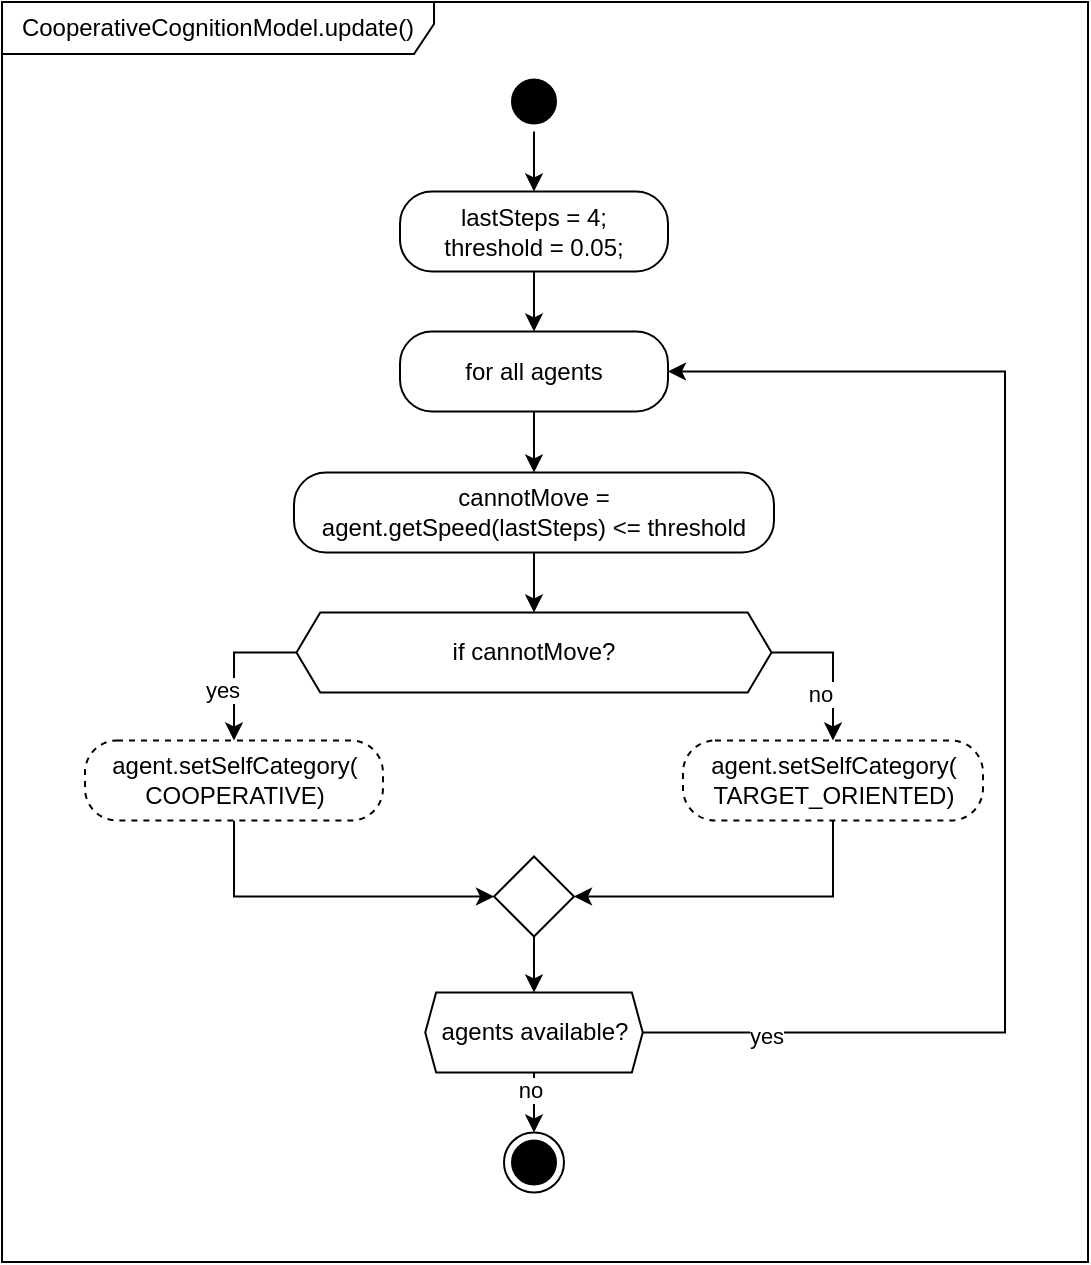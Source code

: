 <mxfile version="13.0.3" type="device"><diagram name="Page-1" id="e7e014a7-5840-1c2e-5031-d8a46d1fe8dd"><mxGraphModel dx="1422" dy="815" grid="1" gridSize="10" guides="1" tooltips="1" connect="1" arrows="1" fold="1" page="1" pageScale="1" pageWidth="827" pageHeight="1169" background="#ffffff" math="0" shadow="0"><root><mxCell id="0"/><mxCell id="1" parent="0"/><mxCell id="-0Q1wIl2kN_jkj8z9Sek-1" value="CooperativeCognitionModel.update()" style="shape=umlFrame;whiteSpace=wrap;html=1;strokeColor=#000000;width=216;height=26;shadow=0;" parent="1" vertex="1"><mxGeometry x="142.0" y="40.0" width="543" height="630" as="geometry"/></mxCell><mxCell id="CMFR2nEUpN-rePeOFqTa-21" value="" style="group" parent="1" vertex="1" connectable="0"><mxGeometry x="183.5" y="74.75" width="460.0" height="560.5" as="geometry"/></mxCell><mxCell id="-0Q1wIl2kN_jkj8z9Sek-2" value="" style="ellipse;html=1;shape=startState;fillColor=#000000;strokeColor=#000000;labelBorderColor=none;shadow=0;flipV=1;" parent="CMFR2nEUpN-rePeOFqTa-21" vertex="1"><mxGeometry x="209.5" width="30" height="30" as="geometry"/></mxCell><mxCell id="-0Q1wIl2kN_jkj8z9Sek-4" value="&lt;div&gt;for all agents&lt;/div&gt;" style="rounded=1;whiteSpace=wrap;html=1;arcSize=40;labelBorderColor=none;shadow=0;flipV=1;" parent="CMFR2nEUpN-rePeOFqTa-21" vertex="1"><mxGeometry x="157.5" y="130" width="134" height="40" as="geometry"/></mxCell><mxCell id="CMFR2nEUpN-rePeOFqTa-19" style="edgeStyle=orthogonalEdgeStyle;rounded=0;orthogonalLoop=1;jettySize=auto;html=1;" parent="CMFR2nEUpN-rePeOFqTa-21" source="CMFR2nEUpN-rePeOFqTa-17" target="-0Q1wIl2kN_jkj8z9Sek-4" edge="1"><mxGeometry relative="1" as="geometry"/></mxCell><mxCell id="CMFR2nEUpN-rePeOFqTa-17" value="&lt;div&gt;lastSteps = 4;&lt;/div&gt;&lt;div&gt;threshold = 0.05;&lt;/div&gt;" style="rounded=1;whiteSpace=wrap;html=1;arcSize=40;labelBorderColor=none;shadow=0;flipV=1;" parent="CMFR2nEUpN-rePeOFqTa-21" vertex="1"><mxGeometry x="157.5" y="60" width="134" height="40" as="geometry"/></mxCell><mxCell id="CMFR2nEUpN-rePeOFqTa-20" style="edgeStyle=orthogonalEdgeStyle;rounded=0;orthogonalLoop=1;jettySize=auto;html=1;entryX=0.5;entryY=0;entryDx=0;entryDy=0;" parent="CMFR2nEUpN-rePeOFqTa-21" source="-0Q1wIl2kN_jkj8z9Sek-2" target="CMFR2nEUpN-rePeOFqTa-17" edge="1"><mxGeometry relative="1" as="geometry"/></mxCell><mxCell id="CMFR2nEUpN-rePeOFqTa-1" value="&lt;div&gt;&lt;div&gt;cannotMove =&lt;/div&gt;&lt;div&gt;agent.getSpeed(lastSteps) &amp;lt;= threshold&lt;br&gt;&lt;/div&gt;&lt;/div&gt;" style="rounded=1;whiteSpace=wrap;html=1;arcSize=40;labelBorderColor=none;shadow=0;flipV=1;" parent="CMFR2nEUpN-rePeOFqTa-21" vertex="1"><mxGeometry x="104.5" y="200.5" width="240" height="40" as="geometry"/></mxCell><mxCell id="CMFR2nEUpN-rePeOFqTa-5" style="edgeStyle=orthogonalEdgeStyle;rounded=0;orthogonalLoop=1;jettySize=auto;html=1;entryX=0.5;entryY=0;entryDx=0;entryDy=0;" parent="CMFR2nEUpN-rePeOFqTa-21" source="-0Q1wIl2kN_jkj8z9Sek-4" target="CMFR2nEUpN-rePeOFqTa-1" edge="1"><mxGeometry relative="1" as="geometry"/></mxCell><mxCell id="-0Q1wIl2kN_jkj8z9Sek-6" value="" style="ellipse;html=1;shape=endState;fillColor=#000000;strokeColor=#000000;labelBorderColor=none;shadow=0;flipV=1;" parent="CMFR2nEUpN-rePeOFqTa-21" vertex="1"><mxGeometry x="209.5" y="530.5" width="30" height="30" as="geometry"/></mxCell><mxCell id="-0Q1wIl2kN_jkj8z9Sek-9" value="" style="rhombus;whiteSpace=wrap;html=1;shadow=0;flipV=1;" parent="CMFR2nEUpN-rePeOFqTa-21" vertex="1"><mxGeometry x="204.5" y="392.5" width="40" height="40" as="geometry"/></mxCell><mxCell id="-0Q1wIl2kN_jkj8z9Sek-12" style="edgeStyle=orthogonalEdgeStyle;rounded=0;orthogonalLoop=1;jettySize=auto;html=1;entryX=0;entryY=0.5;entryDx=0;entryDy=0;labelBorderColor=none;shadow=0;exitX=0.5;exitY=1;exitDx=0;exitDy=0;" parent="CMFR2nEUpN-rePeOFqTa-21" source="-0Q1wIl2kN_jkj8z9Sek-16" target="-0Q1wIl2kN_jkj8z9Sek-9" edge="1"><mxGeometry relative="1" as="geometry"><mxPoint x="334.0" y="473.5" as="targetPoint"/></mxGeometry></mxCell><mxCell id="-0Q1wIl2kN_jkj8z9Sek-15" style="edgeStyle=orthogonalEdgeStyle;rounded=0;orthogonalLoop=1;jettySize=auto;html=1;entryX=1;entryY=0.5;entryDx=0;entryDy=0;labelBorderColor=none;exitX=0.5;exitY=1;exitDx=0;exitDy=0;shadow=0;" parent="CMFR2nEUpN-rePeOFqTa-21" source="-0Q1wIl2kN_jkj8z9Sek-17" target="-0Q1wIl2kN_jkj8z9Sek-9" edge="1"><mxGeometry relative="1" as="geometry"><mxPoint x="414.0" y="473.5" as="targetPoint"/></mxGeometry></mxCell><mxCell id="-0Q1wIl2kN_jkj8z9Sek-35" value="if cannotMove?" style="shape=hexagon;html=1;whiteSpace=wrap;perimeter=hexagonPerimeter;rounded=0;shadow=0;size=0.05;flipV=1;" parent="CMFR2nEUpN-rePeOFqTa-21" vertex="1"><mxGeometry x="105.75" y="270.5" width="237.5" height="40" as="geometry"/></mxCell><mxCell id="CMFR2nEUpN-rePeOFqTa-6" style="edgeStyle=orthogonalEdgeStyle;rounded=0;orthogonalLoop=1;jettySize=auto;html=1;entryX=0.5;entryY=0;entryDx=0;entryDy=0;" parent="CMFR2nEUpN-rePeOFqTa-21" source="CMFR2nEUpN-rePeOFqTa-1" target="-0Q1wIl2kN_jkj8z9Sek-35" edge="1"><mxGeometry relative="1" as="geometry"/></mxCell><mxCell id="f7OoUNPzTyh7YRf3PRQZ-1" style="edgeStyle=orthogonalEdgeStyle;rounded=0;orthogonalLoop=1;jettySize=auto;html=1;entryX=0.5;entryY=0;entryDx=0;entryDy=0;" parent="CMFR2nEUpN-rePeOFqTa-21" source="-0Q1wIl2kN_jkj8z9Sek-46" target="-0Q1wIl2kN_jkj8z9Sek-6" edge="1"><mxGeometry relative="1" as="geometry"/></mxCell><mxCell id="f7OoUNPzTyh7YRf3PRQZ-2" value="no" style="edgeLabel;html=1;align=center;verticalAlign=middle;resizable=0;points=[];" parent="f7OoUNPzTyh7YRf3PRQZ-1" vertex="1" connectable="0"><mxGeometry x="0.334" y="6" relative="1" as="geometry"><mxPoint x="-8" y="-5" as="offset"/></mxGeometry></mxCell><mxCell id="Kn_uiQ_UxNr9Ti93I3wv-7" style="edgeStyle=orthogonalEdgeStyle;rounded=0;orthogonalLoop=1;jettySize=auto;html=1;entryX=1;entryY=0.5;entryDx=0;entryDy=0;" parent="CMFR2nEUpN-rePeOFqTa-21" source="-0Q1wIl2kN_jkj8z9Sek-46" target="-0Q1wIl2kN_jkj8z9Sek-4" edge="1"><mxGeometry relative="1" as="geometry"><Array as="points"><mxPoint x="460.0" y="480.5"/><mxPoint x="460.0" y="150.5"/></Array></mxGeometry></mxCell><mxCell id="Kn_uiQ_UxNr9Ti93I3wv-8" value="yes" style="edgeLabel;html=1;align=center;verticalAlign=middle;resizable=0;points=[];" parent="Kn_uiQ_UxNr9Ti93I3wv-7" vertex="1" connectable="0"><mxGeometry x="-0.818" y="-1" relative="1" as="geometry"><mxPoint as="offset"/></mxGeometry></mxCell><mxCell id="-0Q1wIl2kN_jkj8z9Sek-46" value="agents available?" style="shape=hexagon;html=1;whiteSpace=wrap;perimeter=hexagonPerimeter;rounded=0;shadow=0;size=0.05;flipV=1;" parent="CMFR2nEUpN-rePeOFqTa-21" vertex="1"><mxGeometry x="170.125" y="460.5" width="108.75" height="40" as="geometry"/></mxCell><mxCell id="-0Q1wIl2kN_jkj8z9Sek-50" style="edgeStyle=orthogonalEdgeStyle;rounded=0;orthogonalLoop=1;jettySize=auto;html=1;entryX=0.5;entryY=0;entryDx=0;entryDy=0;shadow=0;" parent="CMFR2nEUpN-rePeOFqTa-21" source="-0Q1wIl2kN_jkj8z9Sek-9" target="-0Q1wIl2kN_jkj8z9Sek-46" edge="1"><mxGeometry relative="1" as="geometry"/></mxCell><mxCell id="-0Q1wIl2kN_jkj8z9Sek-43" value="yes" style="edgeStyle=orthogonalEdgeStyle;rounded=0;orthogonalLoop=1;jettySize=auto;html=1;shadow=0;exitX=0;exitY=0.5;exitDx=0;exitDy=0;" parent="CMFR2nEUpN-rePeOFqTa-21" source="-0Q1wIl2kN_jkj8z9Sek-35" target="-0Q1wIl2kN_jkj8z9Sek-16" edge="1"><mxGeometry x="-0.253" y="9" relative="1" as="geometry"><mxPoint x="-9" y="10" as="offset"/></mxGeometry></mxCell><mxCell id="-0Q1wIl2kN_jkj8z9Sek-44" style="edgeStyle=orthogonalEdgeStyle;rounded=0;orthogonalLoop=1;jettySize=auto;html=1;exitX=1;exitY=0.5;exitDx=0;exitDy=0;shadow=0;" parent="CMFR2nEUpN-rePeOFqTa-21" source="-0Q1wIl2kN_jkj8z9Sek-35" target="-0Q1wIl2kN_jkj8z9Sek-17" edge="1"><mxGeometry relative="1" as="geometry"/></mxCell><mxCell id="-0Q1wIl2kN_jkj8z9Sek-45" value="no" style="edgeLabel;html=1;align=center;verticalAlign=middle;resizable=0;points=[];" parent="-0Q1wIl2kN_jkj8z9Sek-44" vertex="1" connectable="0"><mxGeometry x="-0.368" y="-8" relative="1" as="geometry"><mxPoint x="0.77" y="12" as="offset"/></mxGeometry></mxCell><mxCell id="CMFR2nEUpN-rePeOFqTa-4" value="" style="group" parent="CMFR2nEUpN-rePeOFqTa-21" vertex="1" connectable="0"><mxGeometry y="334.5" width="449" height="40" as="geometry"/></mxCell><mxCell id="-0Q1wIl2kN_jkj8z9Sek-16" value="agent.setSelfCategory(&lt;br&gt;COOPERATIVE)" style="rounded=1;whiteSpace=wrap;html=1;arcSize=40;labelBorderColor=none;shadow=0;dashed=1;" parent="CMFR2nEUpN-rePeOFqTa-4" vertex="1"><mxGeometry width="149" height="40" as="geometry"/></mxCell><mxCell id="-0Q1wIl2kN_jkj8z9Sek-17" value="agent.setSelfCategory(&lt;br&gt;TARGET_ORIENTED)" style="rounded=1;whiteSpace=wrap;html=1;arcSize=40;labelBorderColor=none;shadow=0;dashed=1;" parent="CMFR2nEUpN-rePeOFqTa-4" vertex="1"><mxGeometry x="299" width="150" height="40" as="geometry"/></mxCell></root></mxGraphModel></diagram></mxfile>